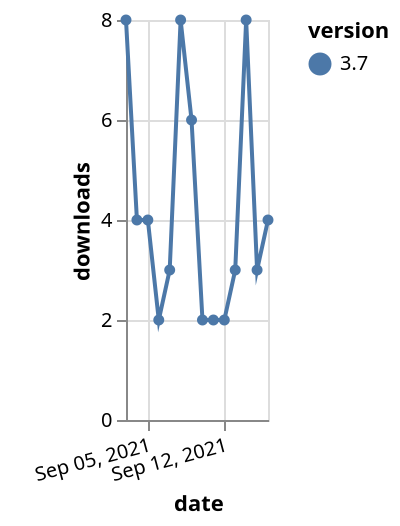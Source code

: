 {"$schema": "https://vega.github.io/schema/vega-lite/v5.json", "description": "A simple bar chart with embedded data.", "data": {"values": [{"date": "2021-09-03", "total": 5186, "delta": 8, "version": "3.7"}, {"date": "2021-09-04", "total": 5190, "delta": 4, "version": "3.7"}, {"date": "2021-09-05", "total": 5194, "delta": 4, "version": "3.7"}, {"date": "2021-09-06", "total": 5196, "delta": 2, "version": "3.7"}, {"date": "2021-09-07", "total": 5199, "delta": 3, "version": "3.7"}, {"date": "2021-09-08", "total": 5207, "delta": 8, "version": "3.7"}, {"date": "2021-09-09", "total": 5213, "delta": 6, "version": "3.7"}, {"date": "2021-09-10", "total": 5215, "delta": 2, "version": "3.7"}, {"date": "2021-09-11", "total": 5217, "delta": 2, "version": "3.7"}, {"date": "2021-09-12", "total": 5219, "delta": 2, "version": "3.7"}, {"date": "2021-09-13", "total": 5222, "delta": 3, "version": "3.7"}, {"date": "2021-09-14", "total": 5230, "delta": 8, "version": "3.7"}, {"date": "2021-09-15", "total": 5233, "delta": 3, "version": "3.7"}, {"date": "2021-09-16", "total": 5237, "delta": 4, "version": "3.7"}]}, "width": "container", "mark": {"type": "line", "point": {"filled": true}}, "encoding": {"x": {"field": "date", "type": "temporal", "timeUnit": "yearmonthdate", "title": "date", "axis": {"labelAngle": -15}}, "y": {"field": "delta", "type": "quantitative", "title": "downloads"}, "color": {"field": "version", "type": "nominal"}, "tooltip": {"field": "delta"}}}
